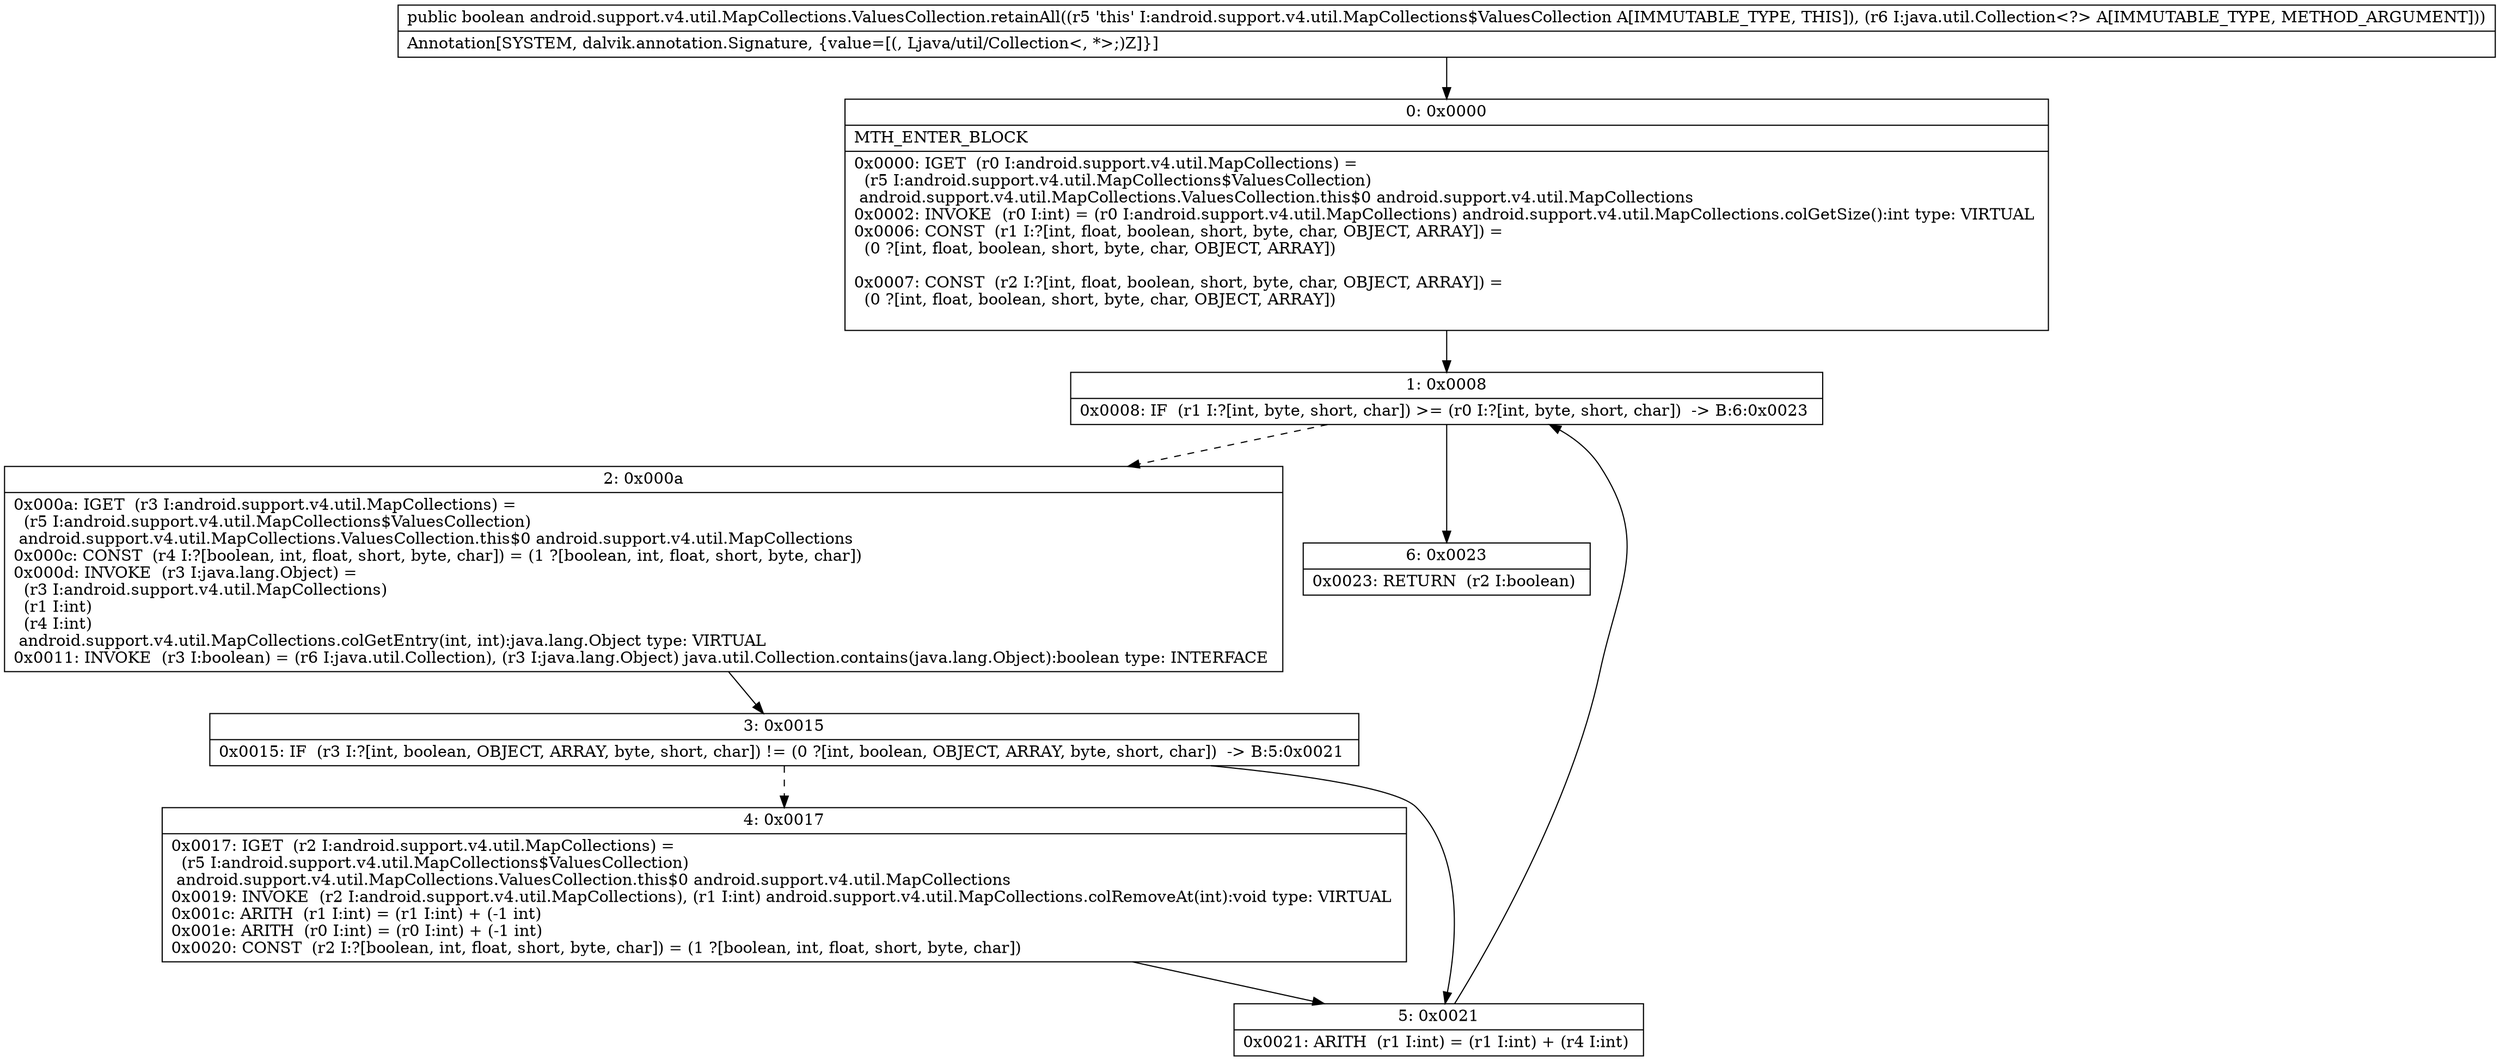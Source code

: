 digraph "CFG forandroid.support.v4.util.MapCollections.ValuesCollection.retainAll(Ljava\/util\/Collection;)Z" {
Node_0 [shape=record,label="{0\:\ 0x0000|MTH_ENTER_BLOCK\l|0x0000: IGET  (r0 I:android.support.v4.util.MapCollections) = \l  (r5 I:android.support.v4.util.MapCollections$ValuesCollection)\l android.support.v4.util.MapCollections.ValuesCollection.this$0 android.support.v4.util.MapCollections \l0x0002: INVOKE  (r0 I:int) = (r0 I:android.support.v4.util.MapCollections) android.support.v4.util.MapCollections.colGetSize():int type: VIRTUAL \l0x0006: CONST  (r1 I:?[int, float, boolean, short, byte, char, OBJECT, ARRAY]) = \l  (0 ?[int, float, boolean, short, byte, char, OBJECT, ARRAY])\l \l0x0007: CONST  (r2 I:?[int, float, boolean, short, byte, char, OBJECT, ARRAY]) = \l  (0 ?[int, float, boolean, short, byte, char, OBJECT, ARRAY])\l \l}"];
Node_1 [shape=record,label="{1\:\ 0x0008|0x0008: IF  (r1 I:?[int, byte, short, char]) \>= (r0 I:?[int, byte, short, char])  \-\> B:6:0x0023 \l}"];
Node_2 [shape=record,label="{2\:\ 0x000a|0x000a: IGET  (r3 I:android.support.v4.util.MapCollections) = \l  (r5 I:android.support.v4.util.MapCollections$ValuesCollection)\l android.support.v4.util.MapCollections.ValuesCollection.this$0 android.support.v4.util.MapCollections \l0x000c: CONST  (r4 I:?[boolean, int, float, short, byte, char]) = (1 ?[boolean, int, float, short, byte, char]) \l0x000d: INVOKE  (r3 I:java.lang.Object) = \l  (r3 I:android.support.v4.util.MapCollections)\l  (r1 I:int)\l  (r4 I:int)\l android.support.v4.util.MapCollections.colGetEntry(int, int):java.lang.Object type: VIRTUAL \l0x0011: INVOKE  (r3 I:boolean) = (r6 I:java.util.Collection), (r3 I:java.lang.Object) java.util.Collection.contains(java.lang.Object):boolean type: INTERFACE \l}"];
Node_3 [shape=record,label="{3\:\ 0x0015|0x0015: IF  (r3 I:?[int, boolean, OBJECT, ARRAY, byte, short, char]) != (0 ?[int, boolean, OBJECT, ARRAY, byte, short, char])  \-\> B:5:0x0021 \l}"];
Node_4 [shape=record,label="{4\:\ 0x0017|0x0017: IGET  (r2 I:android.support.v4.util.MapCollections) = \l  (r5 I:android.support.v4.util.MapCollections$ValuesCollection)\l android.support.v4.util.MapCollections.ValuesCollection.this$0 android.support.v4.util.MapCollections \l0x0019: INVOKE  (r2 I:android.support.v4.util.MapCollections), (r1 I:int) android.support.v4.util.MapCollections.colRemoveAt(int):void type: VIRTUAL \l0x001c: ARITH  (r1 I:int) = (r1 I:int) + (\-1 int) \l0x001e: ARITH  (r0 I:int) = (r0 I:int) + (\-1 int) \l0x0020: CONST  (r2 I:?[boolean, int, float, short, byte, char]) = (1 ?[boolean, int, float, short, byte, char]) \l}"];
Node_5 [shape=record,label="{5\:\ 0x0021|0x0021: ARITH  (r1 I:int) = (r1 I:int) + (r4 I:int) \l}"];
Node_6 [shape=record,label="{6\:\ 0x0023|0x0023: RETURN  (r2 I:boolean) \l}"];
MethodNode[shape=record,label="{public boolean android.support.v4.util.MapCollections.ValuesCollection.retainAll((r5 'this' I:android.support.v4.util.MapCollections$ValuesCollection A[IMMUTABLE_TYPE, THIS]), (r6 I:java.util.Collection\<?\> A[IMMUTABLE_TYPE, METHOD_ARGUMENT]))  | Annotation[SYSTEM, dalvik.annotation.Signature, \{value=[(, Ljava\/util\/Collection\<, *\>;)Z]\}]\l}"];
MethodNode -> Node_0;
Node_0 -> Node_1;
Node_1 -> Node_2[style=dashed];
Node_1 -> Node_6;
Node_2 -> Node_3;
Node_3 -> Node_4[style=dashed];
Node_3 -> Node_5;
Node_4 -> Node_5;
Node_5 -> Node_1;
}

